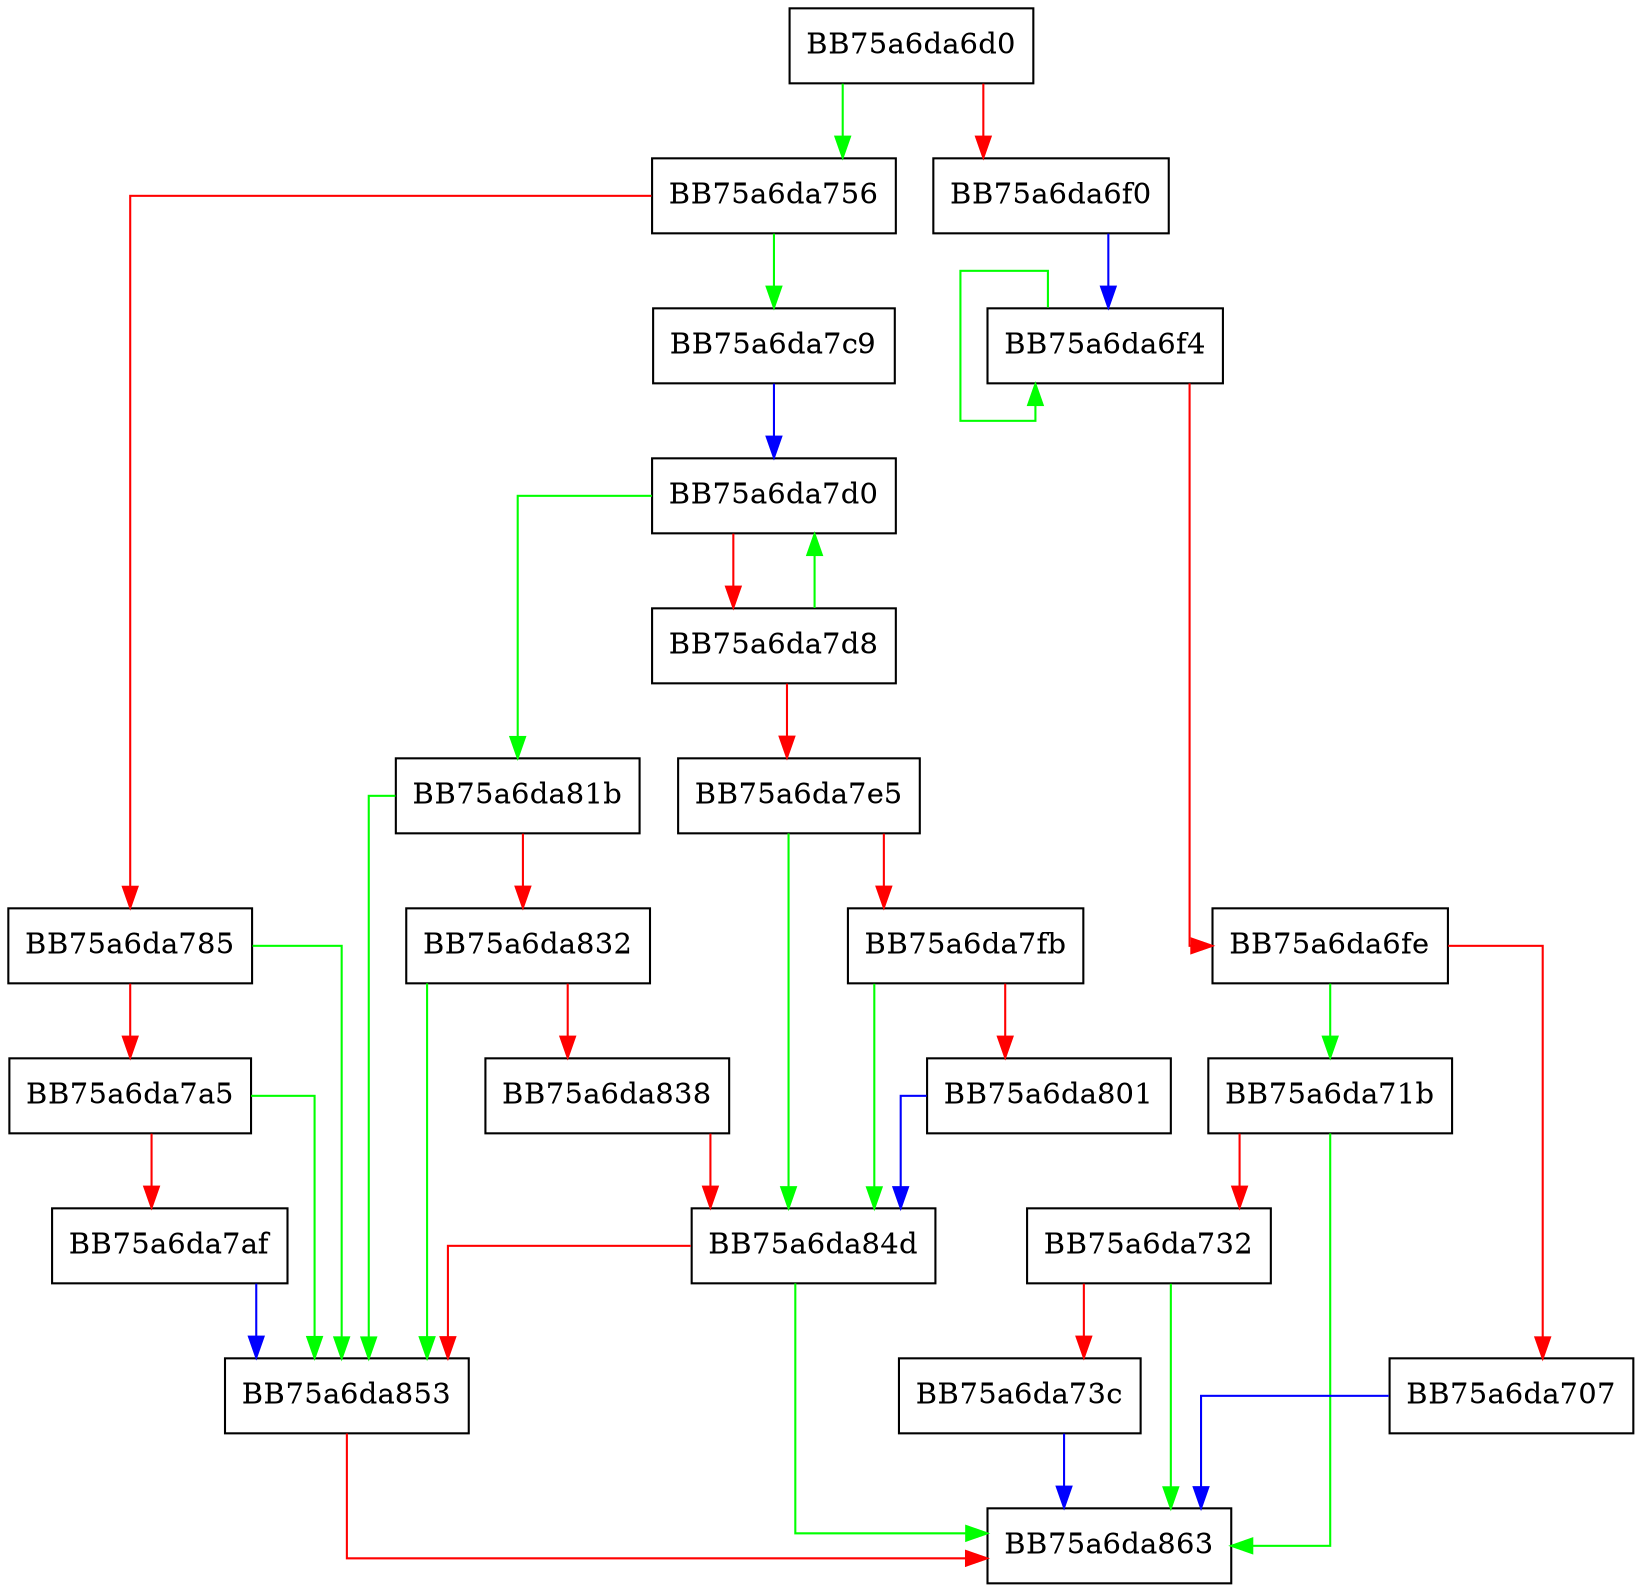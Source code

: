 digraph SetPlatformInstallPath {
  node [shape="box"];
  graph [splines=ortho];
  BB75a6da6d0 -> BB75a6da756 [color="green"];
  BB75a6da6d0 -> BB75a6da6f0 [color="red"];
  BB75a6da6f0 -> BB75a6da6f4 [color="blue"];
  BB75a6da6f4 -> BB75a6da6f4 [color="green"];
  BB75a6da6f4 -> BB75a6da6fe [color="red"];
  BB75a6da6fe -> BB75a6da71b [color="green"];
  BB75a6da6fe -> BB75a6da707 [color="red"];
  BB75a6da707 -> BB75a6da863 [color="blue"];
  BB75a6da71b -> BB75a6da863 [color="green"];
  BB75a6da71b -> BB75a6da732 [color="red"];
  BB75a6da732 -> BB75a6da863 [color="green"];
  BB75a6da732 -> BB75a6da73c [color="red"];
  BB75a6da73c -> BB75a6da863 [color="blue"];
  BB75a6da756 -> BB75a6da7c9 [color="green"];
  BB75a6da756 -> BB75a6da785 [color="red"];
  BB75a6da785 -> BB75a6da853 [color="green"];
  BB75a6da785 -> BB75a6da7a5 [color="red"];
  BB75a6da7a5 -> BB75a6da853 [color="green"];
  BB75a6da7a5 -> BB75a6da7af [color="red"];
  BB75a6da7af -> BB75a6da853 [color="blue"];
  BB75a6da7c9 -> BB75a6da7d0 [color="blue"];
  BB75a6da7d0 -> BB75a6da81b [color="green"];
  BB75a6da7d0 -> BB75a6da7d8 [color="red"];
  BB75a6da7d8 -> BB75a6da7d0 [color="green"];
  BB75a6da7d8 -> BB75a6da7e5 [color="red"];
  BB75a6da7e5 -> BB75a6da84d [color="green"];
  BB75a6da7e5 -> BB75a6da7fb [color="red"];
  BB75a6da7fb -> BB75a6da84d [color="green"];
  BB75a6da7fb -> BB75a6da801 [color="red"];
  BB75a6da801 -> BB75a6da84d [color="blue"];
  BB75a6da81b -> BB75a6da853 [color="green"];
  BB75a6da81b -> BB75a6da832 [color="red"];
  BB75a6da832 -> BB75a6da853 [color="green"];
  BB75a6da832 -> BB75a6da838 [color="red"];
  BB75a6da838 -> BB75a6da84d [color="red"];
  BB75a6da84d -> BB75a6da863 [color="green"];
  BB75a6da84d -> BB75a6da853 [color="red"];
  BB75a6da853 -> BB75a6da863 [color="red"];
}